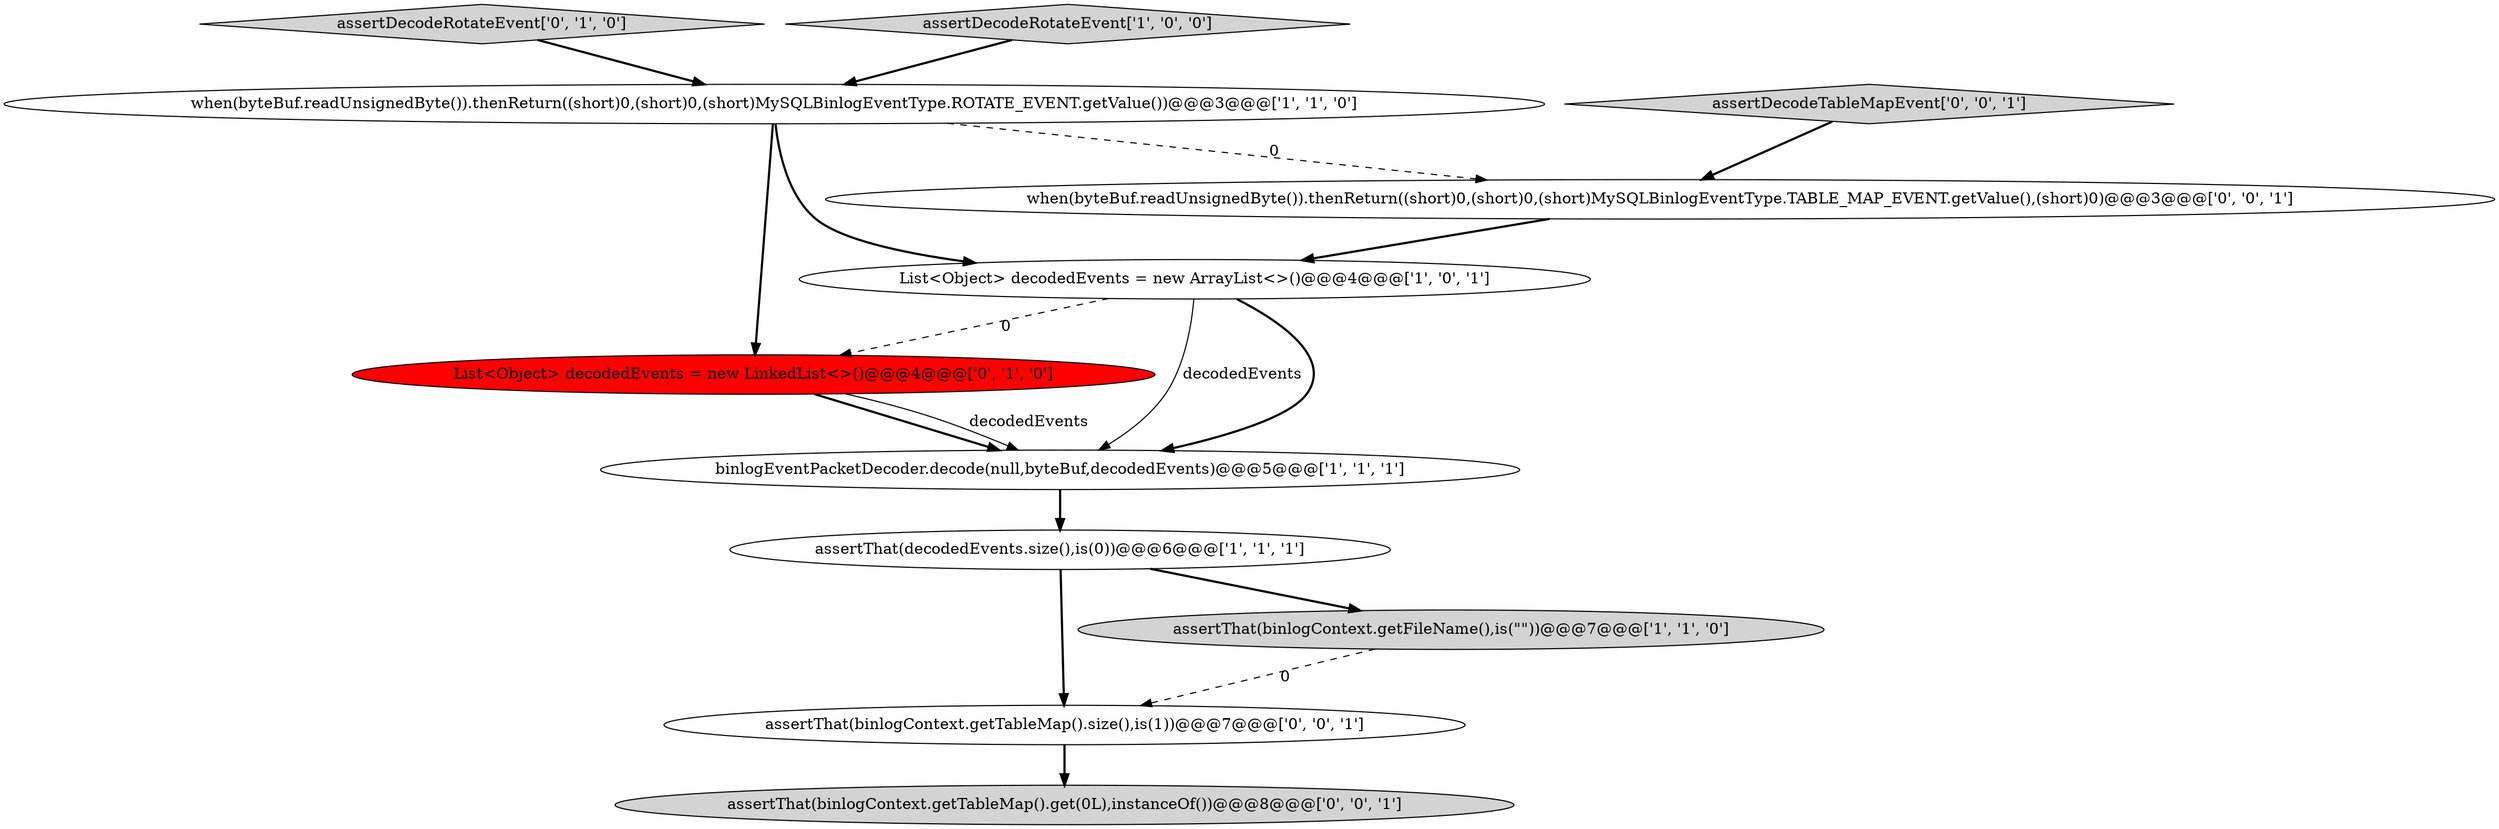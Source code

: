 digraph {
4 [style = filled, label = "assertThat(decodedEvents.size(),is(0))@@@6@@@['1', '1', '1']", fillcolor = white, shape = ellipse image = "AAA0AAABBB1BBB"];
7 [style = filled, label = "assertDecodeRotateEvent['0', '1', '0']", fillcolor = lightgray, shape = diamond image = "AAA0AAABBB2BBB"];
11 [style = filled, label = "assertDecodeTableMapEvent['0', '0', '1']", fillcolor = lightgray, shape = diamond image = "AAA0AAABBB3BBB"];
5 [style = filled, label = "assertThat(binlogContext.getFileName(),is(\"\"))@@@7@@@['1', '1', '0']", fillcolor = lightgray, shape = ellipse image = "AAA0AAABBB1BBB"];
1 [style = filled, label = "binlogEventPacketDecoder.decode(null,byteBuf,decodedEvents)@@@5@@@['1', '1', '1']", fillcolor = white, shape = ellipse image = "AAA0AAABBB1BBB"];
6 [style = filled, label = "List<Object> decodedEvents = new LinkedList<>()@@@4@@@['0', '1', '0']", fillcolor = red, shape = ellipse image = "AAA1AAABBB2BBB"];
2 [style = filled, label = "when(byteBuf.readUnsignedByte()).thenReturn((short)0,(short)0,(short)MySQLBinlogEventType.ROTATE_EVENT.getValue())@@@3@@@['1', '1', '0']", fillcolor = white, shape = ellipse image = "AAA0AAABBB1BBB"];
10 [style = filled, label = "when(byteBuf.readUnsignedByte()).thenReturn((short)0,(short)0,(short)MySQLBinlogEventType.TABLE_MAP_EVENT.getValue(),(short)0)@@@3@@@['0', '0', '1']", fillcolor = white, shape = ellipse image = "AAA0AAABBB3BBB"];
3 [style = filled, label = "assertDecodeRotateEvent['1', '0', '0']", fillcolor = lightgray, shape = diamond image = "AAA0AAABBB1BBB"];
0 [style = filled, label = "List<Object> decodedEvents = new ArrayList<>()@@@4@@@['1', '0', '1']", fillcolor = white, shape = ellipse image = "AAA0AAABBB1BBB"];
8 [style = filled, label = "assertThat(binlogContext.getTableMap().size(),is(1))@@@7@@@['0', '0', '1']", fillcolor = white, shape = ellipse image = "AAA0AAABBB3BBB"];
9 [style = filled, label = "assertThat(binlogContext.getTableMap().get(0L),instanceOf())@@@8@@@['0', '0', '1']", fillcolor = lightgray, shape = ellipse image = "AAA0AAABBB3BBB"];
5->8 [style = dashed, label="0"];
6->1 [style = bold, label=""];
4->8 [style = bold, label=""];
1->4 [style = bold, label=""];
0->1 [style = solid, label="decodedEvents"];
2->0 [style = bold, label=""];
3->2 [style = bold, label=""];
11->10 [style = bold, label=""];
4->5 [style = bold, label=""];
0->1 [style = bold, label=""];
2->6 [style = bold, label=""];
7->2 [style = bold, label=""];
6->1 [style = solid, label="decodedEvents"];
10->0 [style = bold, label=""];
2->10 [style = dashed, label="0"];
0->6 [style = dashed, label="0"];
8->9 [style = bold, label=""];
}
